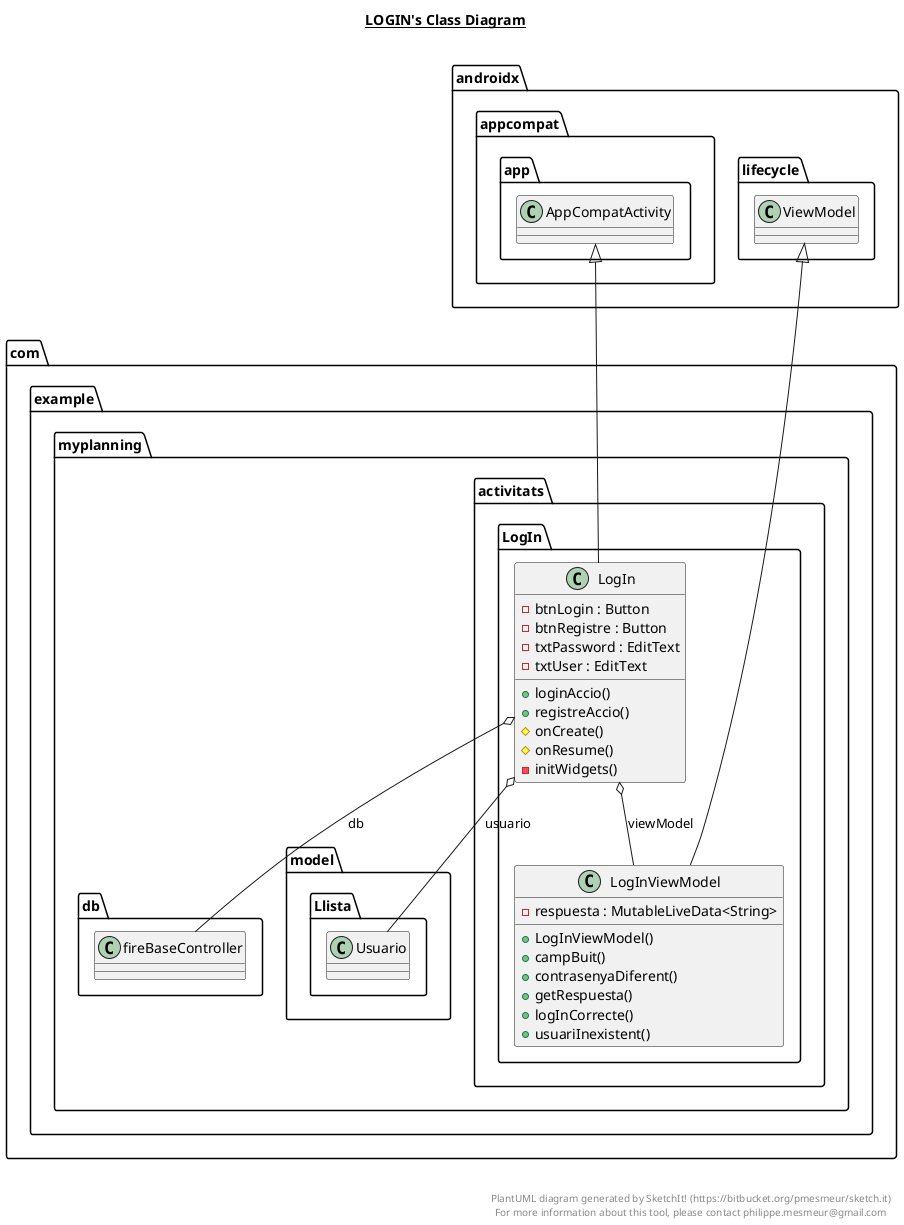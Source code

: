 @startuml

title __LOGIN's Class Diagram__\n

  namespace com.example.myplanning {
    namespace activitats {
      namespace LogIn {
        class com.example.myplanning.activitats.LogIn.LogIn {
            - btnLogin : Button
            - btnRegistre : Button
            - txtPassword : EditText
            - txtUser : EditText
            + loginAccio()
            + registreAccio()
            # onCreate()
            # onResume()
            - initWidgets()
        }
      }
    }
  }
  

  namespace com.example.myplanning {
    namespace activitats {
      namespace LogIn {
        class com.example.myplanning.activitats.LogIn.LogInViewModel {
            - respuesta : MutableLiveData<String>
            + LogInViewModel()
            + campBuit()
            + contrasenyaDiferent()
            + getRespuesta()
            + logInCorrecte()
            + usuariInexistent()
        }
      }
    }
  }
  

  com.example.myplanning.activitats.LogIn.LogIn -up-|> androidx.appcompat.app.AppCompatActivity
  com.example.myplanning.activitats.LogIn.LogIn o-- com.example.myplanning.db.fireBaseController : db
  com.example.myplanning.activitats.LogIn.LogIn o-- com.example.myplanning.model.Llista.Usuario : usuario
  com.example.myplanning.activitats.LogIn.LogIn o-- com.example.myplanning.activitats.LogIn.LogInViewModel : viewModel
  com.example.myplanning.activitats.LogIn.LogInViewModel -up-|> androidx.lifecycle.ViewModel


right footer


PlantUML diagram generated by SketchIt! (https://bitbucket.org/pmesmeur/sketch.it)
For more information about this tool, please contact philippe.mesmeur@gmail.com
endfooter

@enduml
